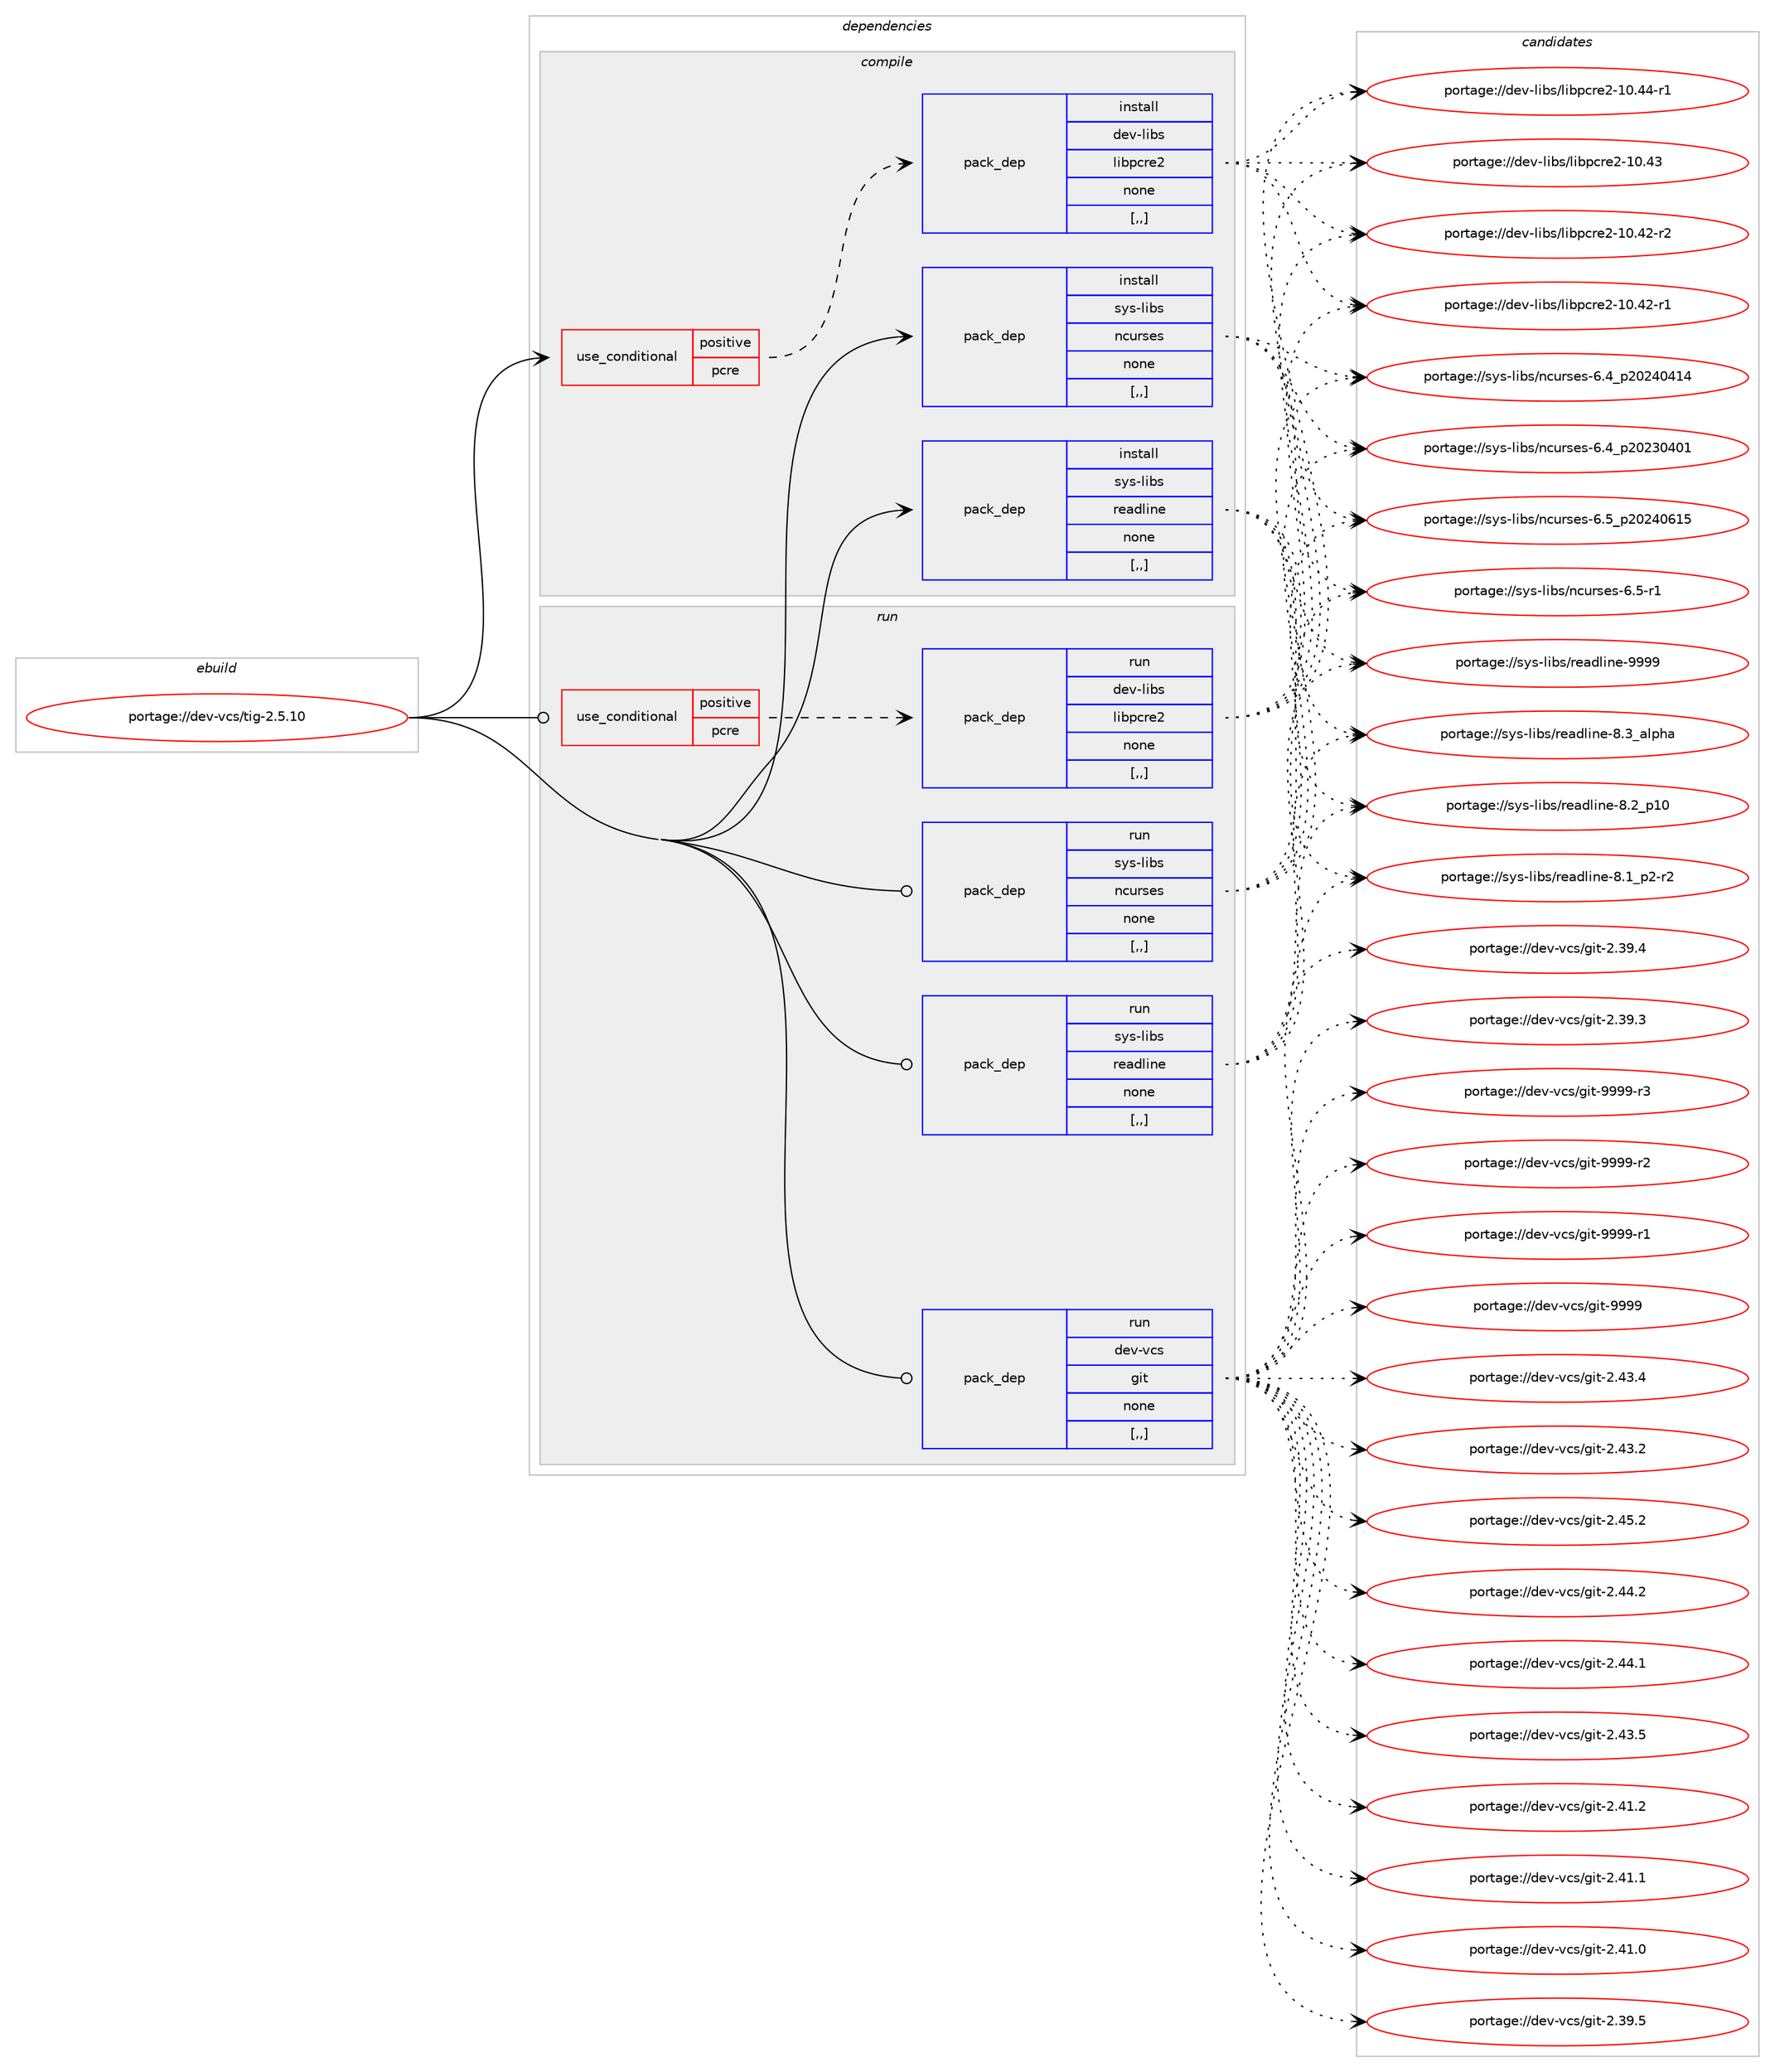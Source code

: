 digraph prolog {

# *************
# Graph options
# *************

newrank=true;
concentrate=true;
compound=true;
graph [rankdir=LR,fontname=Helvetica,fontsize=10,ranksep=1.5];#, ranksep=2.5, nodesep=0.2];
edge  [arrowhead=vee];
node  [fontname=Helvetica,fontsize=10];

# **********
# The ebuild
# **********

subgraph cluster_leftcol {
color=gray;
label=<<i>ebuild</i>>;
id [label="portage://dev-vcs/tig-2.5.10", color=red, width=4, href="../dev-vcs/tig-2.5.10.svg"];
}

# ****************
# The dependencies
# ****************

subgraph cluster_midcol {
color=gray;
label=<<i>dependencies</i>>;
subgraph cluster_compile {
fillcolor="#eeeeee";
style=filled;
label=<<i>compile</i>>;
subgraph cond62699 {
dependency223104 [label=<<TABLE BORDER="0" CELLBORDER="1" CELLSPACING="0" CELLPADDING="4"><TR><TD ROWSPAN="3" CELLPADDING="10">use_conditional</TD></TR><TR><TD>positive</TD></TR><TR><TD>pcre</TD></TR></TABLE>>, shape=none, color=red];
subgraph pack158932 {
dependency223105 [label=<<TABLE BORDER="0" CELLBORDER="1" CELLSPACING="0" CELLPADDING="4" WIDTH="220"><TR><TD ROWSPAN="6" CELLPADDING="30">pack_dep</TD></TR><TR><TD WIDTH="110">install</TD></TR><TR><TD>dev-libs</TD></TR><TR><TD>libpcre2</TD></TR><TR><TD>none</TD></TR><TR><TD>[,,]</TD></TR></TABLE>>, shape=none, color=blue];
}
dependency223104:e -> dependency223105:w [weight=20,style="dashed",arrowhead="vee"];
}
id:e -> dependency223104:w [weight=20,style="solid",arrowhead="vee"];
subgraph pack158933 {
dependency223106 [label=<<TABLE BORDER="0" CELLBORDER="1" CELLSPACING="0" CELLPADDING="4" WIDTH="220"><TR><TD ROWSPAN="6" CELLPADDING="30">pack_dep</TD></TR><TR><TD WIDTH="110">install</TD></TR><TR><TD>sys-libs</TD></TR><TR><TD>ncurses</TD></TR><TR><TD>none</TD></TR><TR><TD>[,,]</TD></TR></TABLE>>, shape=none, color=blue];
}
id:e -> dependency223106:w [weight=20,style="solid",arrowhead="vee"];
subgraph pack158934 {
dependency223107 [label=<<TABLE BORDER="0" CELLBORDER="1" CELLSPACING="0" CELLPADDING="4" WIDTH="220"><TR><TD ROWSPAN="6" CELLPADDING="30">pack_dep</TD></TR><TR><TD WIDTH="110">install</TD></TR><TR><TD>sys-libs</TD></TR><TR><TD>readline</TD></TR><TR><TD>none</TD></TR><TR><TD>[,,]</TD></TR></TABLE>>, shape=none, color=blue];
}
id:e -> dependency223107:w [weight=20,style="solid",arrowhead="vee"];
}
subgraph cluster_compileandrun {
fillcolor="#eeeeee";
style=filled;
label=<<i>compile and run</i>>;
}
subgraph cluster_run {
fillcolor="#eeeeee";
style=filled;
label=<<i>run</i>>;
subgraph cond62700 {
dependency223108 [label=<<TABLE BORDER="0" CELLBORDER="1" CELLSPACING="0" CELLPADDING="4"><TR><TD ROWSPAN="3" CELLPADDING="10">use_conditional</TD></TR><TR><TD>positive</TD></TR><TR><TD>pcre</TD></TR></TABLE>>, shape=none, color=red];
subgraph pack158935 {
dependency223109 [label=<<TABLE BORDER="0" CELLBORDER="1" CELLSPACING="0" CELLPADDING="4" WIDTH="220"><TR><TD ROWSPAN="6" CELLPADDING="30">pack_dep</TD></TR><TR><TD WIDTH="110">run</TD></TR><TR><TD>dev-libs</TD></TR><TR><TD>libpcre2</TD></TR><TR><TD>none</TD></TR><TR><TD>[,,]</TD></TR></TABLE>>, shape=none, color=blue];
}
dependency223108:e -> dependency223109:w [weight=20,style="dashed",arrowhead="vee"];
}
id:e -> dependency223108:w [weight=20,style="solid",arrowhead="odot"];
subgraph pack158936 {
dependency223110 [label=<<TABLE BORDER="0" CELLBORDER="1" CELLSPACING="0" CELLPADDING="4" WIDTH="220"><TR><TD ROWSPAN="6" CELLPADDING="30">pack_dep</TD></TR><TR><TD WIDTH="110">run</TD></TR><TR><TD>dev-vcs</TD></TR><TR><TD>git</TD></TR><TR><TD>none</TD></TR><TR><TD>[,,]</TD></TR></TABLE>>, shape=none, color=blue];
}
id:e -> dependency223110:w [weight=20,style="solid",arrowhead="odot"];
subgraph pack158937 {
dependency223111 [label=<<TABLE BORDER="0" CELLBORDER="1" CELLSPACING="0" CELLPADDING="4" WIDTH="220"><TR><TD ROWSPAN="6" CELLPADDING="30">pack_dep</TD></TR><TR><TD WIDTH="110">run</TD></TR><TR><TD>sys-libs</TD></TR><TR><TD>ncurses</TD></TR><TR><TD>none</TD></TR><TR><TD>[,,]</TD></TR></TABLE>>, shape=none, color=blue];
}
id:e -> dependency223111:w [weight=20,style="solid",arrowhead="odot"];
subgraph pack158938 {
dependency223112 [label=<<TABLE BORDER="0" CELLBORDER="1" CELLSPACING="0" CELLPADDING="4" WIDTH="220"><TR><TD ROWSPAN="6" CELLPADDING="30">pack_dep</TD></TR><TR><TD WIDTH="110">run</TD></TR><TR><TD>sys-libs</TD></TR><TR><TD>readline</TD></TR><TR><TD>none</TD></TR><TR><TD>[,,]</TD></TR></TABLE>>, shape=none, color=blue];
}
id:e -> dependency223112:w [weight=20,style="solid",arrowhead="odot"];
}
}

# **************
# The candidates
# **************

subgraph cluster_choices {
rank=same;
color=gray;
label=<<i>candidates</i>>;

subgraph choice158932 {
color=black;
nodesep=1;
choice1001011184510810598115471081059811299114101504549484652524511449 [label="portage://dev-libs/libpcre2-10.44-r1", color=red, width=4,href="../dev-libs/libpcre2-10.44-r1.svg"];
choice100101118451081059811547108105981129911410150454948465251 [label="portage://dev-libs/libpcre2-10.43", color=red, width=4,href="../dev-libs/libpcre2-10.43.svg"];
choice1001011184510810598115471081059811299114101504549484652504511450 [label="portage://dev-libs/libpcre2-10.42-r2", color=red, width=4,href="../dev-libs/libpcre2-10.42-r2.svg"];
choice1001011184510810598115471081059811299114101504549484652504511449 [label="portage://dev-libs/libpcre2-10.42-r1", color=red, width=4,href="../dev-libs/libpcre2-10.42-r1.svg"];
dependency223105:e -> choice1001011184510810598115471081059811299114101504549484652524511449:w [style=dotted,weight="100"];
dependency223105:e -> choice100101118451081059811547108105981129911410150454948465251:w [style=dotted,weight="100"];
dependency223105:e -> choice1001011184510810598115471081059811299114101504549484652504511450:w [style=dotted,weight="100"];
dependency223105:e -> choice1001011184510810598115471081059811299114101504549484652504511449:w [style=dotted,weight="100"];
}
subgraph choice158933 {
color=black;
nodesep=1;
choice1151211154510810598115471109911711411510111545544653951125048505248544953 [label="portage://sys-libs/ncurses-6.5_p20240615", color=red, width=4,href="../sys-libs/ncurses-6.5_p20240615.svg"];
choice11512111545108105981154711099117114115101115455446534511449 [label="portage://sys-libs/ncurses-6.5-r1", color=red, width=4,href="../sys-libs/ncurses-6.5-r1.svg"];
choice1151211154510810598115471109911711411510111545544652951125048505248524952 [label="portage://sys-libs/ncurses-6.4_p20240414", color=red, width=4,href="../sys-libs/ncurses-6.4_p20240414.svg"];
choice1151211154510810598115471109911711411510111545544652951125048505148524849 [label="portage://sys-libs/ncurses-6.4_p20230401", color=red, width=4,href="../sys-libs/ncurses-6.4_p20230401.svg"];
dependency223106:e -> choice1151211154510810598115471109911711411510111545544653951125048505248544953:w [style=dotted,weight="100"];
dependency223106:e -> choice11512111545108105981154711099117114115101115455446534511449:w [style=dotted,weight="100"];
dependency223106:e -> choice1151211154510810598115471109911711411510111545544652951125048505248524952:w [style=dotted,weight="100"];
dependency223106:e -> choice1151211154510810598115471109911711411510111545544652951125048505148524849:w [style=dotted,weight="100"];
}
subgraph choice158934 {
color=black;
nodesep=1;
choice115121115451081059811547114101971001081051101014557575757 [label="portage://sys-libs/readline-9999", color=red, width=4,href="../sys-libs/readline-9999.svg"];
choice1151211154510810598115471141019710010810511010145564651959710811210497 [label="portage://sys-libs/readline-8.3_alpha", color=red, width=4,href="../sys-libs/readline-8.3_alpha.svg"];
choice1151211154510810598115471141019710010810511010145564650951124948 [label="portage://sys-libs/readline-8.2_p10", color=red, width=4,href="../sys-libs/readline-8.2_p10.svg"];
choice115121115451081059811547114101971001081051101014556464995112504511450 [label="portage://sys-libs/readline-8.1_p2-r2", color=red, width=4,href="../sys-libs/readline-8.1_p2-r2.svg"];
dependency223107:e -> choice115121115451081059811547114101971001081051101014557575757:w [style=dotted,weight="100"];
dependency223107:e -> choice1151211154510810598115471141019710010810511010145564651959710811210497:w [style=dotted,weight="100"];
dependency223107:e -> choice1151211154510810598115471141019710010810511010145564650951124948:w [style=dotted,weight="100"];
dependency223107:e -> choice115121115451081059811547114101971001081051101014556464995112504511450:w [style=dotted,weight="100"];
}
subgraph choice158935 {
color=black;
nodesep=1;
choice1001011184510810598115471081059811299114101504549484652524511449 [label="portage://dev-libs/libpcre2-10.44-r1", color=red, width=4,href="../dev-libs/libpcre2-10.44-r1.svg"];
choice100101118451081059811547108105981129911410150454948465251 [label="portage://dev-libs/libpcre2-10.43", color=red, width=4,href="../dev-libs/libpcre2-10.43.svg"];
choice1001011184510810598115471081059811299114101504549484652504511450 [label="portage://dev-libs/libpcre2-10.42-r2", color=red, width=4,href="../dev-libs/libpcre2-10.42-r2.svg"];
choice1001011184510810598115471081059811299114101504549484652504511449 [label="portage://dev-libs/libpcre2-10.42-r1", color=red, width=4,href="../dev-libs/libpcre2-10.42-r1.svg"];
dependency223109:e -> choice1001011184510810598115471081059811299114101504549484652524511449:w [style=dotted,weight="100"];
dependency223109:e -> choice100101118451081059811547108105981129911410150454948465251:w [style=dotted,weight="100"];
dependency223109:e -> choice1001011184510810598115471081059811299114101504549484652504511450:w [style=dotted,weight="100"];
dependency223109:e -> choice1001011184510810598115471081059811299114101504549484652504511449:w [style=dotted,weight="100"];
}
subgraph choice158936 {
color=black;
nodesep=1;
choice10010111845118991154710310511645575757574511451 [label="portage://dev-vcs/git-9999-r3", color=red, width=4,href="../dev-vcs/git-9999-r3.svg"];
choice10010111845118991154710310511645575757574511450 [label="portage://dev-vcs/git-9999-r2", color=red, width=4,href="../dev-vcs/git-9999-r2.svg"];
choice10010111845118991154710310511645575757574511449 [label="portage://dev-vcs/git-9999-r1", color=red, width=4,href="../dev-vcs/git-9999-r1.svg"];
choice1001011184511899115471031051164557575757 [label="portage://dev-vcs/git-9999", color=red, width=4,href="../dev-vcs/git-9999.svg"];
choice10010111845118991154710310511645504652534650 [label="portage://dev-vcs/git-2.45.2", color=red, width=4,href="../dev-vcs/git-2.45.2.svg"];
choice10010111845118991154710310511645504652524650 [label="portage://dev-vcs/git-2.44.2", color=red, width=4,href="../dev-vcs/git-2.44.2.svg"];
choice10010111845118991154710310511645504652524649 [label="portage://dev-vcs/git-2.44.1", color=red, width=4,href="../dev-vcs/git-2.44.1.svg"];
choice10010111845118991154710310511645504652514653 [label="portage://dev-vcs/git-2.43.5", color=red, width=4,href="../dev-vcs/git-2.43.5.svg"];
choice10010111845118991154710310511645504652514652 [label="portage://dev-vcs/git-2.43.4", color=red, width=4,href="../dev-vcs/git-2.43.4.svg"];
choice10010111845118991154710310511645504652514650 [label="portage://dev-vcs/git-2.43.2", color=red, width=4,href="../dev-vcs/git-2.43.2.svg"];
choice10010111845118991154710310511645504652494650 [label="portage://dev-vcs/git-2.41.2", color=red, width=4,href="../dev-vcs/git-2.41.2.svg"];
choice10010111845118991154710310511645504652494649 [label="portage://dev-vcs/git-2.41.1", color=red, width=4,href="../dev-vcs/git-2.41.1.svg"];
choice10010111845118991154710310511645504652494648 [label="portage://dev-vcs/git-2.41.0", color=red, width=4,href="../dev-vcs/git-2.41.0.svg"];
choice10010111845118991154710310511645504651574653 [label="portage://dev-vcs/git-2.39.5", color=red, width=4,href="../dev-vcs/git-2.39.5.svg"];
choice10010111845118991154710310511645504651574652 [label="portage://dev-vcs/git-2.39.4", color=red, width=4,href="../dev-vcs/git-2.39.4.svg"];
choice10010111845118991154710310511645504651574651 [label="portage://dev-vcs/git-2.39.3", color=red, width=4,href="../dev-vcs/git-2.39.3.svg"];
dependency223110:e -> choice10010111845118991154710310511645575757574511451:w [style=dotted,weight="100"];
dependency223110:e -> choice10010111845118991154710310511645575757574511450:w [style=dotted,weight="100"];
dependency223110:e -> choice10010111845118991154710310511645575757574511449:w [style=dotted,weight="100"];
dependency223110:e -> choice1001011184511899115471031051164557575757:w [style=dotted,weight="100"];
dependency223110:e -> choice10010111845118991154710310511645504652534650:w [style=dotted,weight="100"];
dependency223110:e -> choice10010111845118991154710310511645504652524650:w [style=dotted,weight="100"];
dependency223110:e -> choice10010111845118991154710310511645504652524649:w [style=dotted,weight="100"];
dependency223110:e -> choice10010111845118991154710310511645504652514653:w [style=dotted,weight="100"];
dependency223110:e -> choice10010111845118991154710310511645504652514652:w [style=dotted,weight="100"];
dependency223110:e -> choice10010111845118991154710310511645504652514650:w [style=dotted,weight="100"];
dependency223110:e -> choice10010111845118991154710310511645504652494650:w [style=dotted,weight="100"];
dependency223110:e -> choice10010111845118991154710310511645504652494649:w [style=dotted,weight="100"];
dependency223110:e -> choice10010111845118991154710310511645504652494648:w [style=dotted,weight="100"];
dependency223110:e -> choice10010111845118991154710310511645504651574653:w [style=dotted,weight="100"];
dependency223110:e -> choice10010111845118991154710310511645504651574652:w [style=dotted,weight="100"];
dependency223110:e -> choice10010111845118991154710310511645504651574651:w [style=dotted,weight="100"];
}
subgraph choice158937 {
color=black;
nodesep=1;
choice1151211154510810598115471109911711411510111545544653951125048505248544953 [label="portage://sys-libs/ncurses-6.5_p20240615", color=red, width=4,href="../sys-libs/ncurses-6.5_p20240615.svg"];
choice11512111545108105981154711099117114115101115455446534511449 [label="portage://sys-libs/ncurses-6.5-r1", color=red, width=4,href="../sys-libs/ncurses-6.5-r1.svg"];
choice1151211154510810598115471109911711411510111545544652951125048505248524952 [label="portage://sys-libs/ncurses-6.4_p20240414", color=red, width=4,href="../sys-libs/ncurses-6.4_p20240414.svg"];
choice1151211154510810598115471109911711411510111545544652951125048505148524849 [label="portage://sys-libs/ncurses-6.4_p20230401", color=red, width=4,href="../sys-libs/ncurses-6.4_p20230401.svg"];
dependency223111:e -> choice1151211154510810598115471109911711411510111545544653951125048505248544953:w [style=dotted,weight="100"];
dependency223111:e -> choice11512111545108105981154711099117114115101115455446534511449:w [style=dotted,weight="100"];
dependency223111:e -> choice1151211154510810598115471109911711411510111545544652951125048505248524952:w [style=dotted,weight="100"];
dependency223111:e -> choice1151211154510810598115471109911711411510111545544652951125048505148524849:w [style=dotted,weight="100"];
}
subgraph choice158938 {
color=black;
nodesep=1;
choice115121115451081059811547114101971001081051101014557575757 [label="portage://sys-libs/readline-9999", color=red, width=4,href="../sys-libs/readline-9999.svg"];
choice1151211154510810598115471141019710010810511010145564651959710811210497 [label="portage://sys-libs/readline-8.3_alpha", color=red, width=4,href="../sys-libs/readline-8.3_alpha.svg"];
choice1151211154510810598115471141019710010810511010145564650951124948 [label="portage://sys-libs/readline-8.2_p10", color=red, width=4,href="../sys-libs/readline-8.2_p10.svg"];
choice115121115451081059811547114101971001081051101014556464995112504511450 [label="portage://sys-libs/readline-8.1_p2-r2", color=red, width=4,href="../sys-libs/readline-8.1_p2-r2.svg"];
dependency223112:e -> choice115121115451081059811547114101971001081051101014557575757:w [style=dotted,weight="100"];
dependency223112:e -> choice1151211154510810598115471141019710010810511010145564651959710811210497:w [style=dotted,weight="100"];
dependency223112:e -> choice1151211154510810598115471141019710010810511010145564650951124948:w [style=dotted,weight="100"];
dependency223112:e -> choice115121115451081059811547114101971001081051101014556464995112504511450:w [style=dotted,weight="100"];
}
}

}
